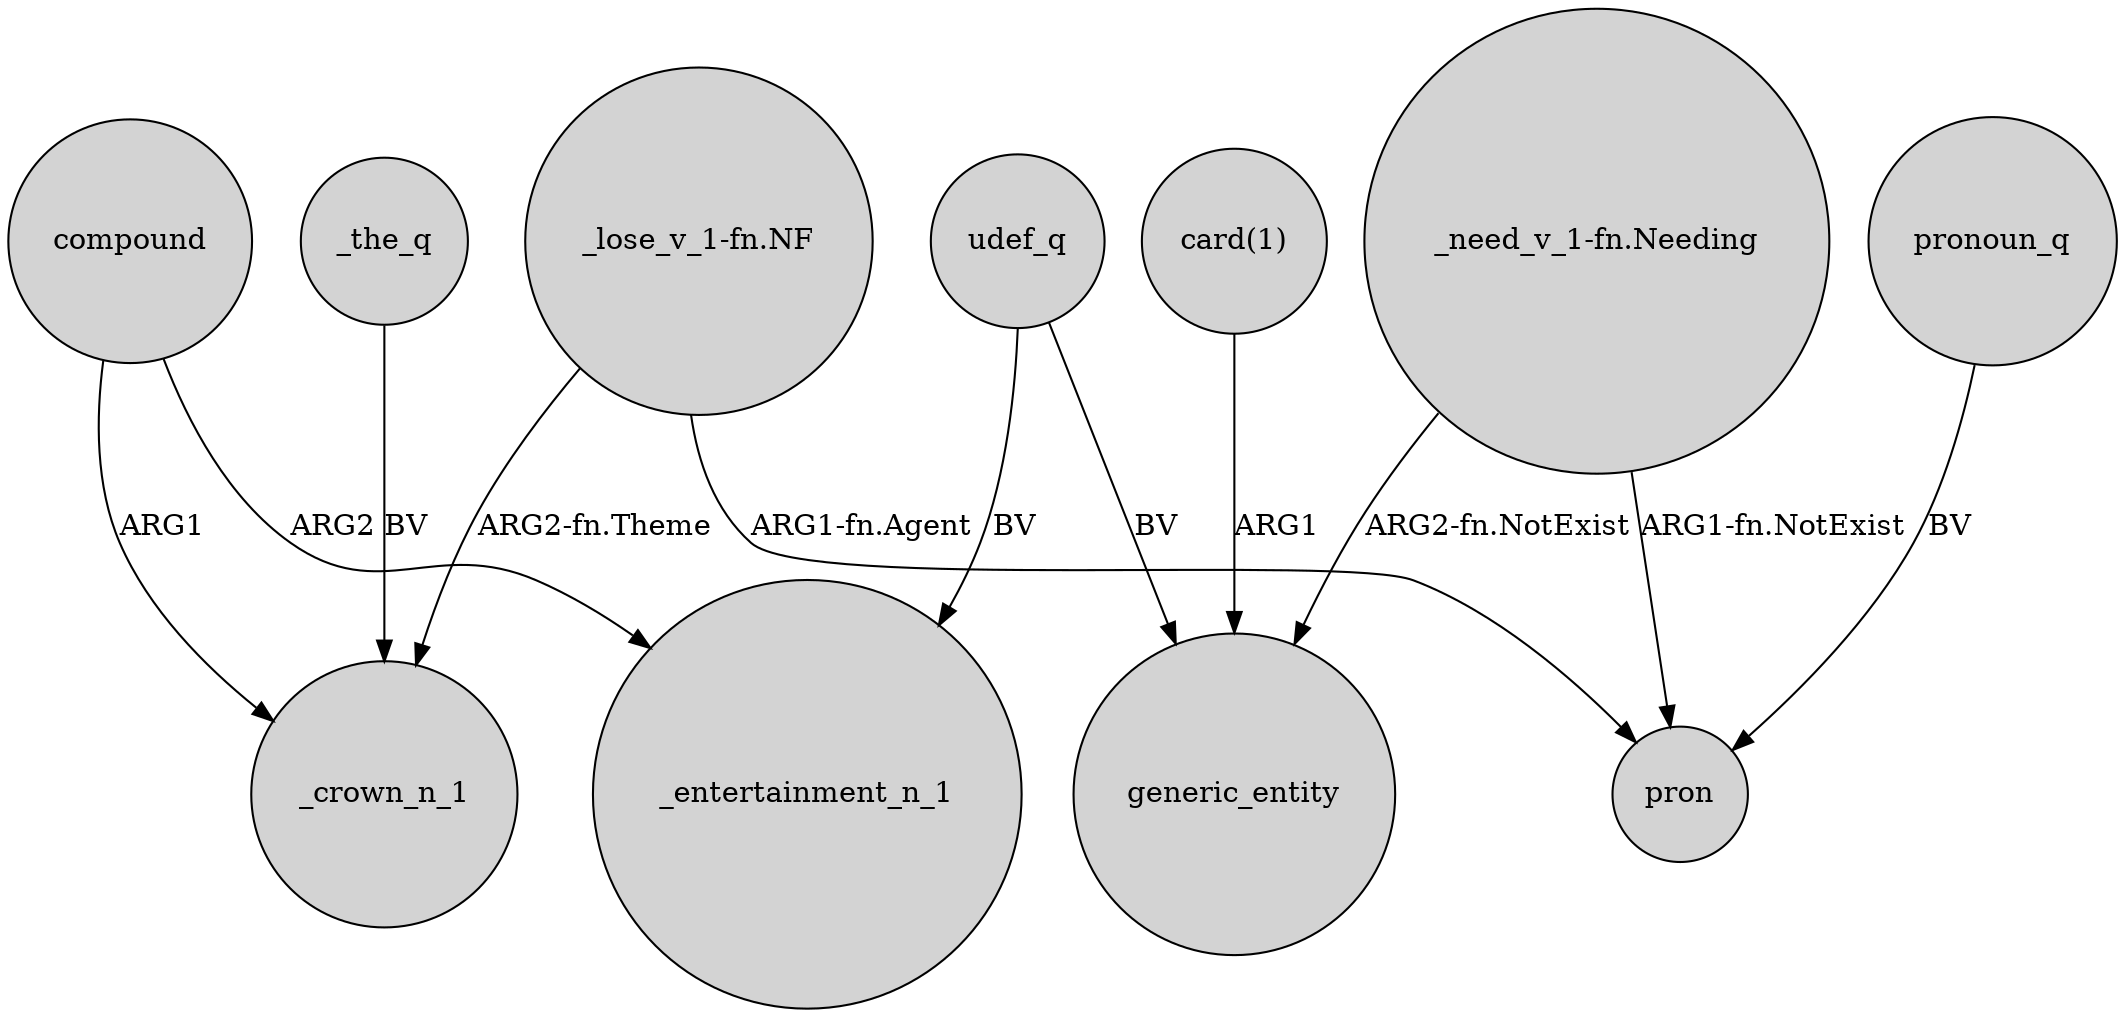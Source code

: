 digraph {
	node [shape=circle style=filled]
	"_lose_v_1-fn.NF" -> _crown_n_1 [label="ARG2-fn.Theme"]
	"card(1)" -> generic_entity [label=ARG1]
	_the_q -> _crown_n_1 [label=BV]
	udef_q -> _entertainment_n_1 [label=BV]
	udef_q -> generic_entity [label=BV]
	compound -> _entertainment_n_1 [label=ARG2]
	"_need_v_1-fn.Needing" -> pron [label="ARG1-fn.NotExist"]
	compound -> _crown_n_1 [label=ARG1]
	"_lose_v_1-fn.NF" -> pron [label="ARG1-fn.Agent"]
	"_need_v_1-fn.Needing" -> generic_entity [label="ARG2-fn.NotExist"]
	pronoun_q -> pron [label=BV]
}
